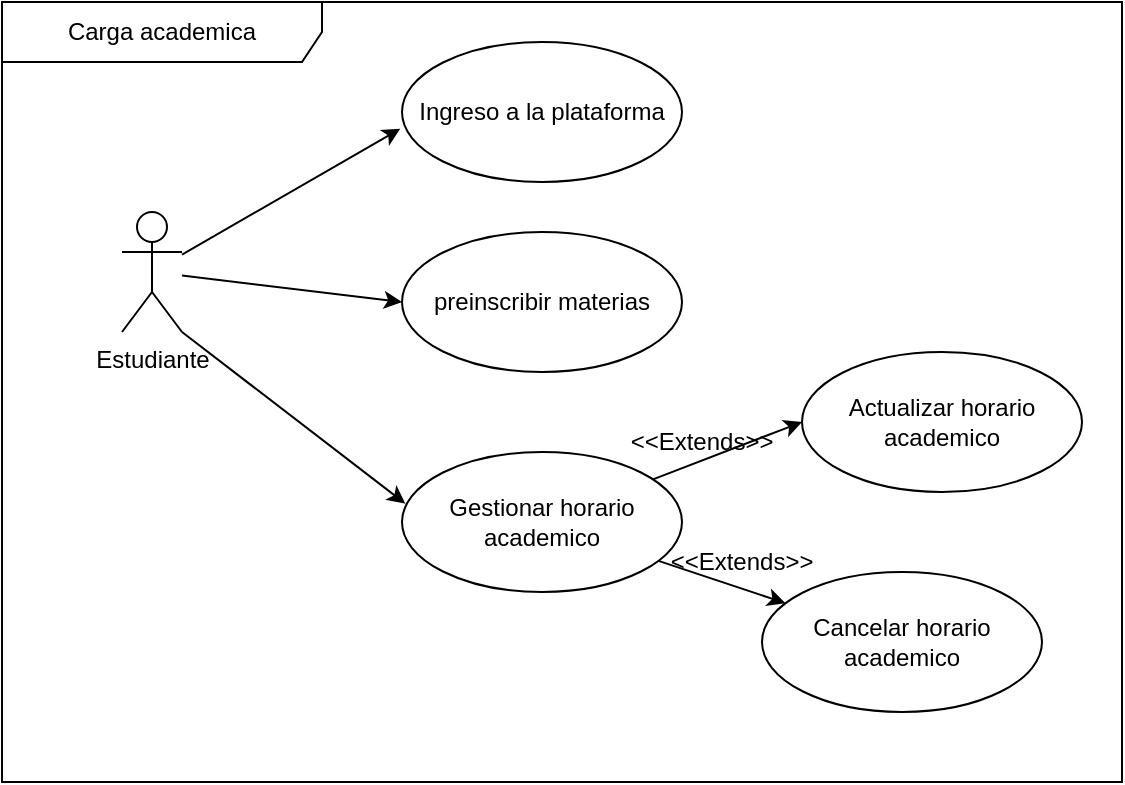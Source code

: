 <mxfile version="24.5.3" type="github">
  <diagram id="eIo0H9kK7ql945uVP1NC" name="Page-1">
    <mxGraphModel dx="1511" dy="868" grid="1" gridSize="10" guides="1" tooltips="1" connect="1" arrows="1" fold="1" page="1" pageScale="1" pageWidth="827" pageHeight="1169" math="0" shadow="0">
      <root>
        <mxCell id="0" />
        <mxCell id="1" parent="0" />
        <mxCell id="I7pD8eVxMmkq9WQ-3Rgj-17" style="rounded=0;orthogonalLoop=1;jettySize=auto;html=1;entryX=0;entryY=0.5;entryDx=0;entryDy=0;" edge="1" parent="1" source="I7pD8eVxMmkq9WQ-3Rgj-5" target="I7pD8eVxMmkq9WQ-3Rgj-7">
          <mxGeometry relative="1" as="geometry" />
        </mxCell>
        <mxCell id="I7pD8eVxMmkq9WQ-3Rgj-5" value="Estudiante" style="shape=umlActor;verticalLabelPosition=bottom;verticalAlign=top;html=1;" vertex="1" parent="1">
          <mxGeometry x="120" y="225" width="30" height="60" as="geometry" />
        </mxCell>
        <mxCell id="I7pD8eVxMmkq9WQ-3Rgj-6" value="Ingreso a la plataforma" style="ellipse;whiteSpace=wrap;html=1;" vertex="1" parent="1">
          <mxGeometry x="260" y="140" width="140" height="70" as="geometry" />
        </mxCell>
        <mxCell id="I7pD8eVxMmkq9WQ-3Rgj-7" value="preinscribir materias" style="ellipse;whiteSpace=wrap;html=1;" vertex="1" parent="1">
          <mxGeometry x="260" y="235" width="140" height="70" as="geometry" />
        </mxCell>
        <mxCell id="I7pD8eVxMmkq9WQ-3Rgj-20" style="rounded=0;orthogonalLoop=1;jettySize=auto;html=1;entryX=0;entryY=0.5;entryDx=0;entryDy=0;" edge="1" parent="1" source="I7pD8eVxMmkq9WQ-3Rgj-8" target="I7pD8eVxMmkq9WQ-3Rgj-12">
          <mxGeometry relative="1" as="geometry" />
        </mxCell>
        <mxCell id="I7pD8eVxMmkq9WQ-3Rgj-22" style="edgeStyle=none;rounded=0;orthogonalLoop=1;jettySize=auto;html=1;" edge="1" parent="1" source="I7pD8eVxMmkq9WQ-3Rgj-8" target="I7pD8eVxMmkq9WQ-3Rgj-13">
          <mxGeometry relative="1" as="geometry" />
        </mxCell>
        <mxCell id="I7pD8eVxMmkq9WQ-3Rgj-8" value="Gestionar horario academico" style="ellipse;whiteSpace=wrap;html=1;" vertex="1" parent="1">
          <mxGeometry x="260" y="345" width="140" height="70" as="geometry" />
        </mxCell>
        <mxCell id="I7pD8eVxMmkq9WQ-3Rgj-12" value="Actualizar horario academico" style="ellipse;whiteSpace=wrap;html=1;" vertex="1" parent="1">
          <mxGeometry x="460" y="295" width="140" height="70" as="geometry" />
        </mxCell>
        <mxCell id="I7pD8eVxMmkq9WQ-3Rgj-13" value="Cancelar horario academico" style="ellipse;whiteSpace=wrap;html=1;" vertex="1" parent="1">
          <mxGeometry x="440" y="405" width="140" height="70" as="geometry" />
        </mxCell>
        <mxCell id="I7pD8eVxMmkq9WQ-3Rgj-16" style="rounded=0;orthogonalLoop=1;jettySize=auto;html=1;entryX=-0.006;entryY=0.619;entryDx=0;entryDy=0;entryPerimeter=0;" edge="1" parent="1" source="I7pD8eVxMmkq9WQ-3Rgj-5" target="I7pD8eVxMmkq9WQ-3Rgj-6">
          <mxGeometry relative="1" as="geometry" />
        </mxCell>
        <mxCell id="I7pD8eVxMmkq9WQ-3Rgj-18" style="rounded=0;orthogonalLoop=1;jettySize=auto;html=1;exitX=1;exitY=1;exitDx=0;exitDy=0;exitPerimeter=0;entryX=0.012;entryY=0.369;entryDx=0;entryDy=0;entryPerimeter=0;" edge="1" parent="1" source="I7pD8eVxMmkq9WQ-3Rgj-5" target="I7pD8eVxMmkq9WQ-3Rgj-8">
          <mxGeometry relative="1" as="geometry" />
        </mxCell>
        <mxCell id="I7pD8eVxMmkq9WQ-3Rgj-21" value="&amp;lt;&amp;lt;Extends&lt;span style=&quot;background-color: initial;&quot;&gt;&amp;gt;&amp;gt;&lt;/span&gt;" style="text;html=1;align=center;verticalAlign=middle;whiteSpace=wrap;rounded=0;" vertex="1" parent="1">
          <mxGeometry x="380" y="325" width="60" height="30" as="geometry" />
        </mxCell>
        <mxCell id="I7pD8eVxMmkq9WQ-3Rgj-23" value="&amp;lt;&amp;lt;Extends&lt;span style=&quot;background-color: initial;&quot;&gt;&amp;gt;&amp;gt;&lt;/span&gt;" style="text;html=1;align=center;verticalAlign=middle;whiteSpace=wrap;rounded=0;" vertex="1" parent="1">
          <mxGeometry x="400" y="385" width="60" height="30" as="geometry" />
        </mxCell>
        <mxCell id="I7pD8eVxMmkq9WQ-3Rgj-24" value="Carga academica" style="shape=umlFrame;whiteSpace=wrap;html=1;pointerEvents=0;recursiveResize=0;container=1;collapsible=0;width=160;" vertex="1" parent="1">
          <mxGeometry x="60" y="120" width="560" height="390" as="geometry" />
        </mxCell>
      </root>
    </mxGraphModel>
  </diagram>
</mxfile>
